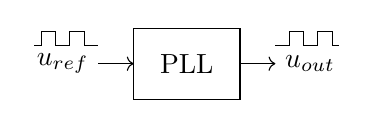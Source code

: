 

\begin{tikzpicture}[scale=0.9]
    \draw (0,0) rectangle (1.5,1);
    \draw (0.75,0.5) node{PLL};
    \draw (-0.5, 0.5) node[anchor=east]{$u_{ref}$};
    \draw[->] (-0.5, 0.5) -- (0,0.5);
    \draw (2,0.5) node[anchor=west]{$u_{out}$};
    \draw[->] (1.5, 0.5) -- (2,0.5);
    
    \draw (-1.4,0.75)--++(0.1,0)--++(0,0.2)--++(0.2,0)--++(0,-0.2)--++(0.2,0)--++(0,0.2)--++(0.2,0)--++(0,-0.2)--++(0.2,0);
    \draw (2,0.75)--++(0.2,0)--++(0,0.2)--++(0.2,0)--++(0,-0.2)--++(0.2,0)--++(0,0.2)--++(0.2,0)--++(0,-0.2)--++(0.1,0);
\end{tikzpicture}